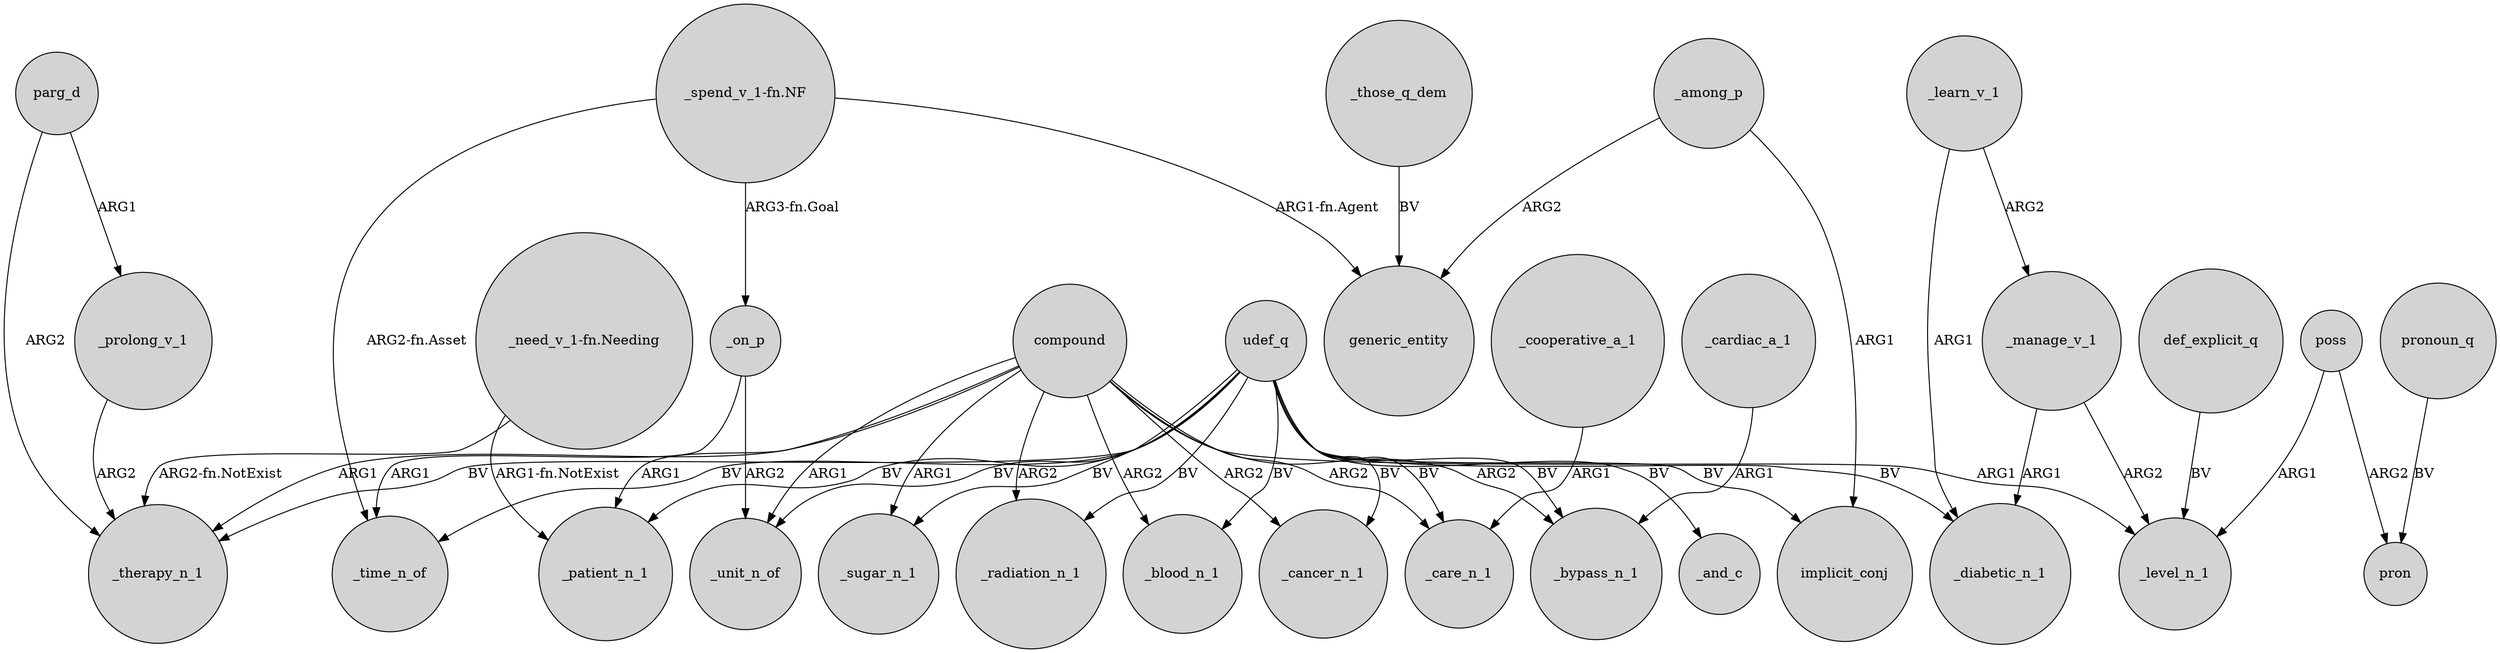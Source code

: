 digraph {
	node [shape=circle style=filled]
	compound -> _therapy_n_1 [label=ARG1]
	parg_d -> _prolong_v_1 [label=ARG1]
	udef_q -> _cancer_n_1 [label=BV]
	poss -> pron [label=ARG2]
	poss -> _level_n_1 [label=ARG1]
	compound -> _unit_n_of [label=ARG1]
	_manage_v_1 -> _level_n_1 [label=ARG2]
	compound -> _radiation_n_1 [label=ARG2]
	"_spend_v_1-fn.NF" -> _time_n_of [label="ARG2-fn.Asset"]
	udef_q -> _unit_n_of [label=BV]
	_manage_v_1 -> _diabetic_n_1 [label=ARG1]
	udef_q -> _care_n_1 [label=BV]
	_on_p -> _unit_n_of [label=ARG2]
	_those_q_dem -> generic_entity [label=BV]
	"_need_v_1-fn.Needing" -> _therapy_n_1 [label="ARG2-fn.NotExist"]
	_learn_v_1 -> _manage_v_1 [label=ARG2]
	udef_q -> implicit_conj [label=BV]
	_on_p -> _time_n_of [label=ARG1]
	udef_q -> _sugar_n_1 [label=BV]
	udef_q -> _blood_n_1 [label=BV]
	_among_p -> implicit_conj [label=ARG1]
	"_spend_v_1-fn.NF" -> _on_p [label="ARG3-fn.Goal"]
	pronoun_q -> pron [label=BV]
	compound -> _care_n_1 [label=ARG2]
	_cooperative_a_1 -> _care_n_1 [label=ARG1]
	compound -> _cancer_n_1 [label=ARG2]
	udef_q -> _patient_n_1 [label=BV]
	"_need_v_1-fn.Needing" -> _patient_n_1 [label="ARG1-fn.NotExist"]
	udef_q -> _therapy_n_1 [label=BV]
	udef_q -> _diabetic_n_1 [label=BV]
	parg_d -> _therapy_n_1 [label=ARG2]
	compound -> _sugar_n_1 [label=ARG1]
	udef_q -> _time_n_of [label=BV]
	_learn_v_1 -> _diabetic_n_1 [label=ARG1]
	_cardiac_a_1 -> _bypass_n_1 [label=ARG1]
	"_spend_v_1-fn.NF" -> generic_entity [label="ARG1-fn.Agent"]
	compound -> _bypass_n_1 [label=ARG2]
	def_explicit_q -> _level_n_1 [label=BV]
	udef_q -> _radiation_n_1 [label=BV]
	compound -> _patient_n_1 [label=ARG1]
	udef_q -> _and_c [label=BV]
	compound -> _level_n_1 [label=ARG1]
	_prolong_v_1 -> _therapy_n_1 [label=ARG2]
	_among_p -> generic_entity [label=ARG2]
	compound -> _blood_n_1 [label=ARG2]
	udef_q -> _bypass_n_1 [label=BV]
}
